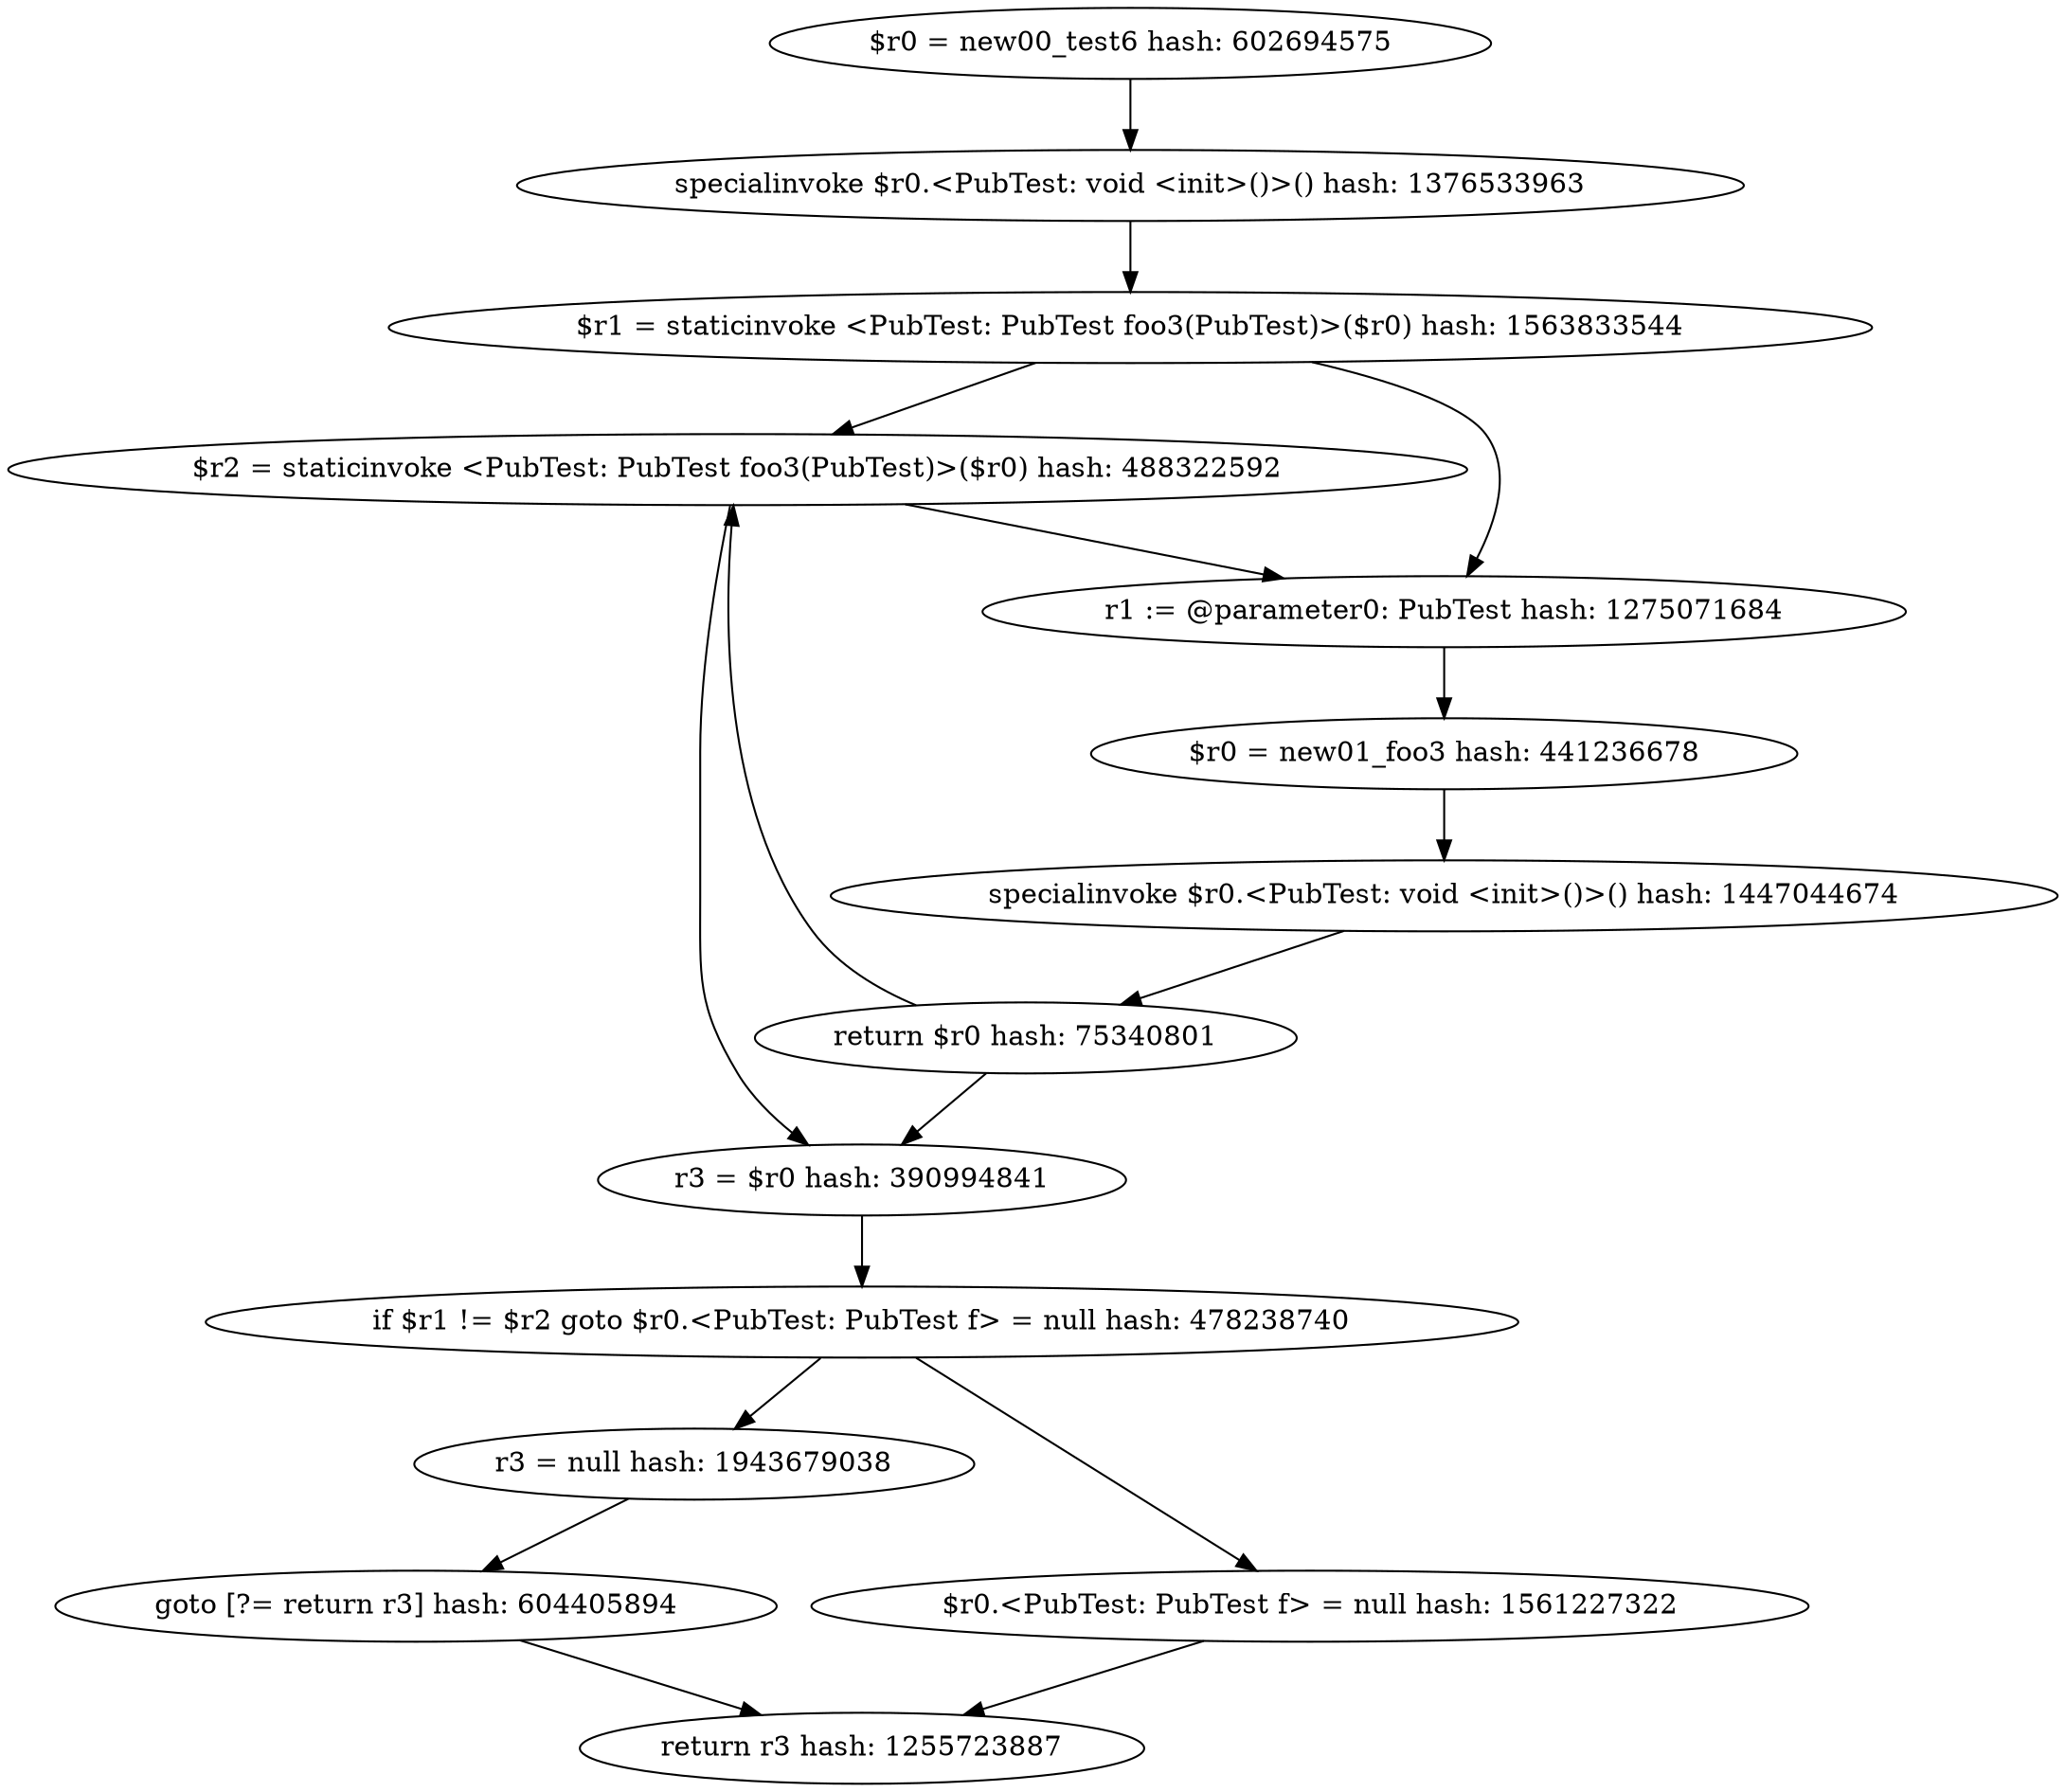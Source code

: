 digraph "./target1-pub/PubTest.test6.intra.debug" {
    "$r0 = new00_test6 hash: 602694575";
    "specialinvoke $r0.<PubTest: void <init>()>() hash: 1376533963";
    "$r1 = staticinvoke <PubTest: PubTest foo3(PubTest)>($r0) hash: 1563833544";
    "$r2 = staticinvoke <PubTest: PubTest foo3(PubTest)>($r0) hash: 488322592";
    "r3 = $r0 hash: 390994841";
    "if $r1 != $r2 goto $r0.<PubTest: PubTest f> = null hash: 478238740";
    "r3 = null hash: 1943679038";
    "goto [?= return r3] hash: 604405894";
    "$r0.<PubTest: PubTest f> = null hash: 1561227322";
    "return r3 hash: 1255723887";
    "r1 := @parameter0: PubTest hash: 1275071684";
    "$r0 = new01_foo3 hash: 441236678";
    "specialinvoke $r0.<PubTest: void <init>()>() hash: 1447044674";
    "return $r0 hash: 75340801";
    "$r0 = new00_test6 hash: 602694575"->"specialinvoke $r0.<PubTest: void <init>()>() hash: 1376533963";
    "specialinvoke $r0.<PubTest: void <init>()>() hash: 1376533963"->"$r1 = staticinvoke <PubTest: PubTest foo3(PubTest)>($r0) hash: 1563833544";
    "$r1 = staticinvoke <PubTest: PubTest foo3(PubTest)>($r0) hash: 1563833544"->"r1 := @parameter0: PubTest hash: 1275071684";
    "$r1 = staticinvoke <PubTest: PubTest foo3(PubTest)>($r0) hash: 1563833544"->"$r2 = staticinvoke <PubTest: PubTest foo3(PubTest)>($r0) hash: 488322592";
    "$r2 = staticinvoke <PubTest: PubTest foo3(PubTest)>($r0) hash: 488322592"->"r1 := @parameter0: PubTest hash: 1275071684";
    "$r2 = staticinvoke <PubTest: PubTest foo3(PubTest)>($r0) hash: 488322592"->"r3 = $r0 hash: 390994841";
    "r3 = $r0 hash: 390994841"->"if $r1 != $r2 goto $r0.<PubTest: PubTest f> = null hash: 478238740";
    "if $r1 != $r2 goto $r0.<PubTest: PubTest f> = null hash: 478238740"->"r3 = null hash: 1943679038";
    "if $r1 != $r2 goto $r0.<PubTest: PubTest f> = null hash: 478238740"->"$r0.<PubTest: PubTest f> = null hash: 1561227322";
    "r3 = null hash: 1943679038"->"goto [?= return r3] hash: 604405894";
    "goto [?= return r3] hash: 604405894"->"return r3 hash: 1255723887";
    "$r0.<PubTest: PubTest f> = null hash: 1561227322"->"return r3 hash: 1255723887";
    "r1 := @parameter0: PubTest hash: 1275071684"->"$r0 = new01_foo3 hash: 441236678";
    "$r0 = new01_foo3 hash: 441236678"->"specialinvoke $r0.<PubTest: void <init>()>() hash: 1447044674";
    "specialinvoke $r0.<PubTest: void <init>()>() hash: 1447044674"->"return $r0 hash: 75340801";
    "return $r0 hash: 75340801"->"$r2 = staticinvoke <PubTest: PubTest foo3(PubTest)>($r0) hash: 488322592";
    "return $r0 hash: 75340801"->"r3 = $r0 hash: 390994841";
}
